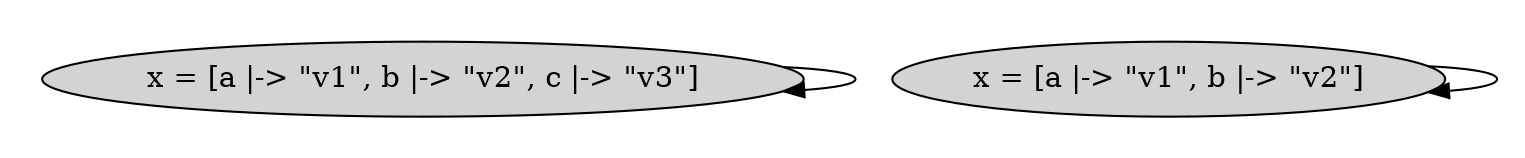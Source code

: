 strict digraph DiskGraph {
nodesep=0.35;
subgraph cluster_graph {
color="white";
3003228706084871989 [label="x = [a |-> \"v1\", b |-> \"v2\"]",style = filled]
3110599265815501306 [label="x = [a |-> \"v1\", b |-> \"v2\", c |-> \"v3\"]",style = filled]
3003228706084871989 -> 3003228706084871989 [label="",color="black",fontcolor="black"];
3110599265815501306 -> 3110599265815501306 [label="",color="black",fontcolor="black"];
{rank = same; 3003228706084871989;3110599265815501306;}
}
}